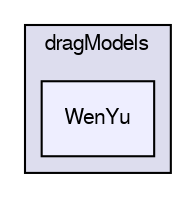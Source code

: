 digraph "applications/solvers/multiphase/twoPhaseEulerFoam/interfacialModels/dragModels/WenYu" {
  bgcolor=transparent;
  compound=true
  node [ fontsize="10", fontname="FreeSans"];
  edge [ labelfontsize="10", labelfontname="FreeSans"];
  subgraph clusterdir_c58268a9b7712e9928f15c977fe2c49e {
    graph [ bgcolor="#ddddee", pencolor="black", label="dragModels" fontname="FreeSans", fontsize="10", URL="dir_c58268a9b7712e9928f15c977fe2c49e.html"]
  dir_c402ff48c08e0da2acc34328b907a892 [shape=box, label="WenYu", style="filled", fillcolor="#eeeeff", pencolor="black", URL="dir_c402ff48c08e0da2acc34328b907a892.html"];
  }
}

